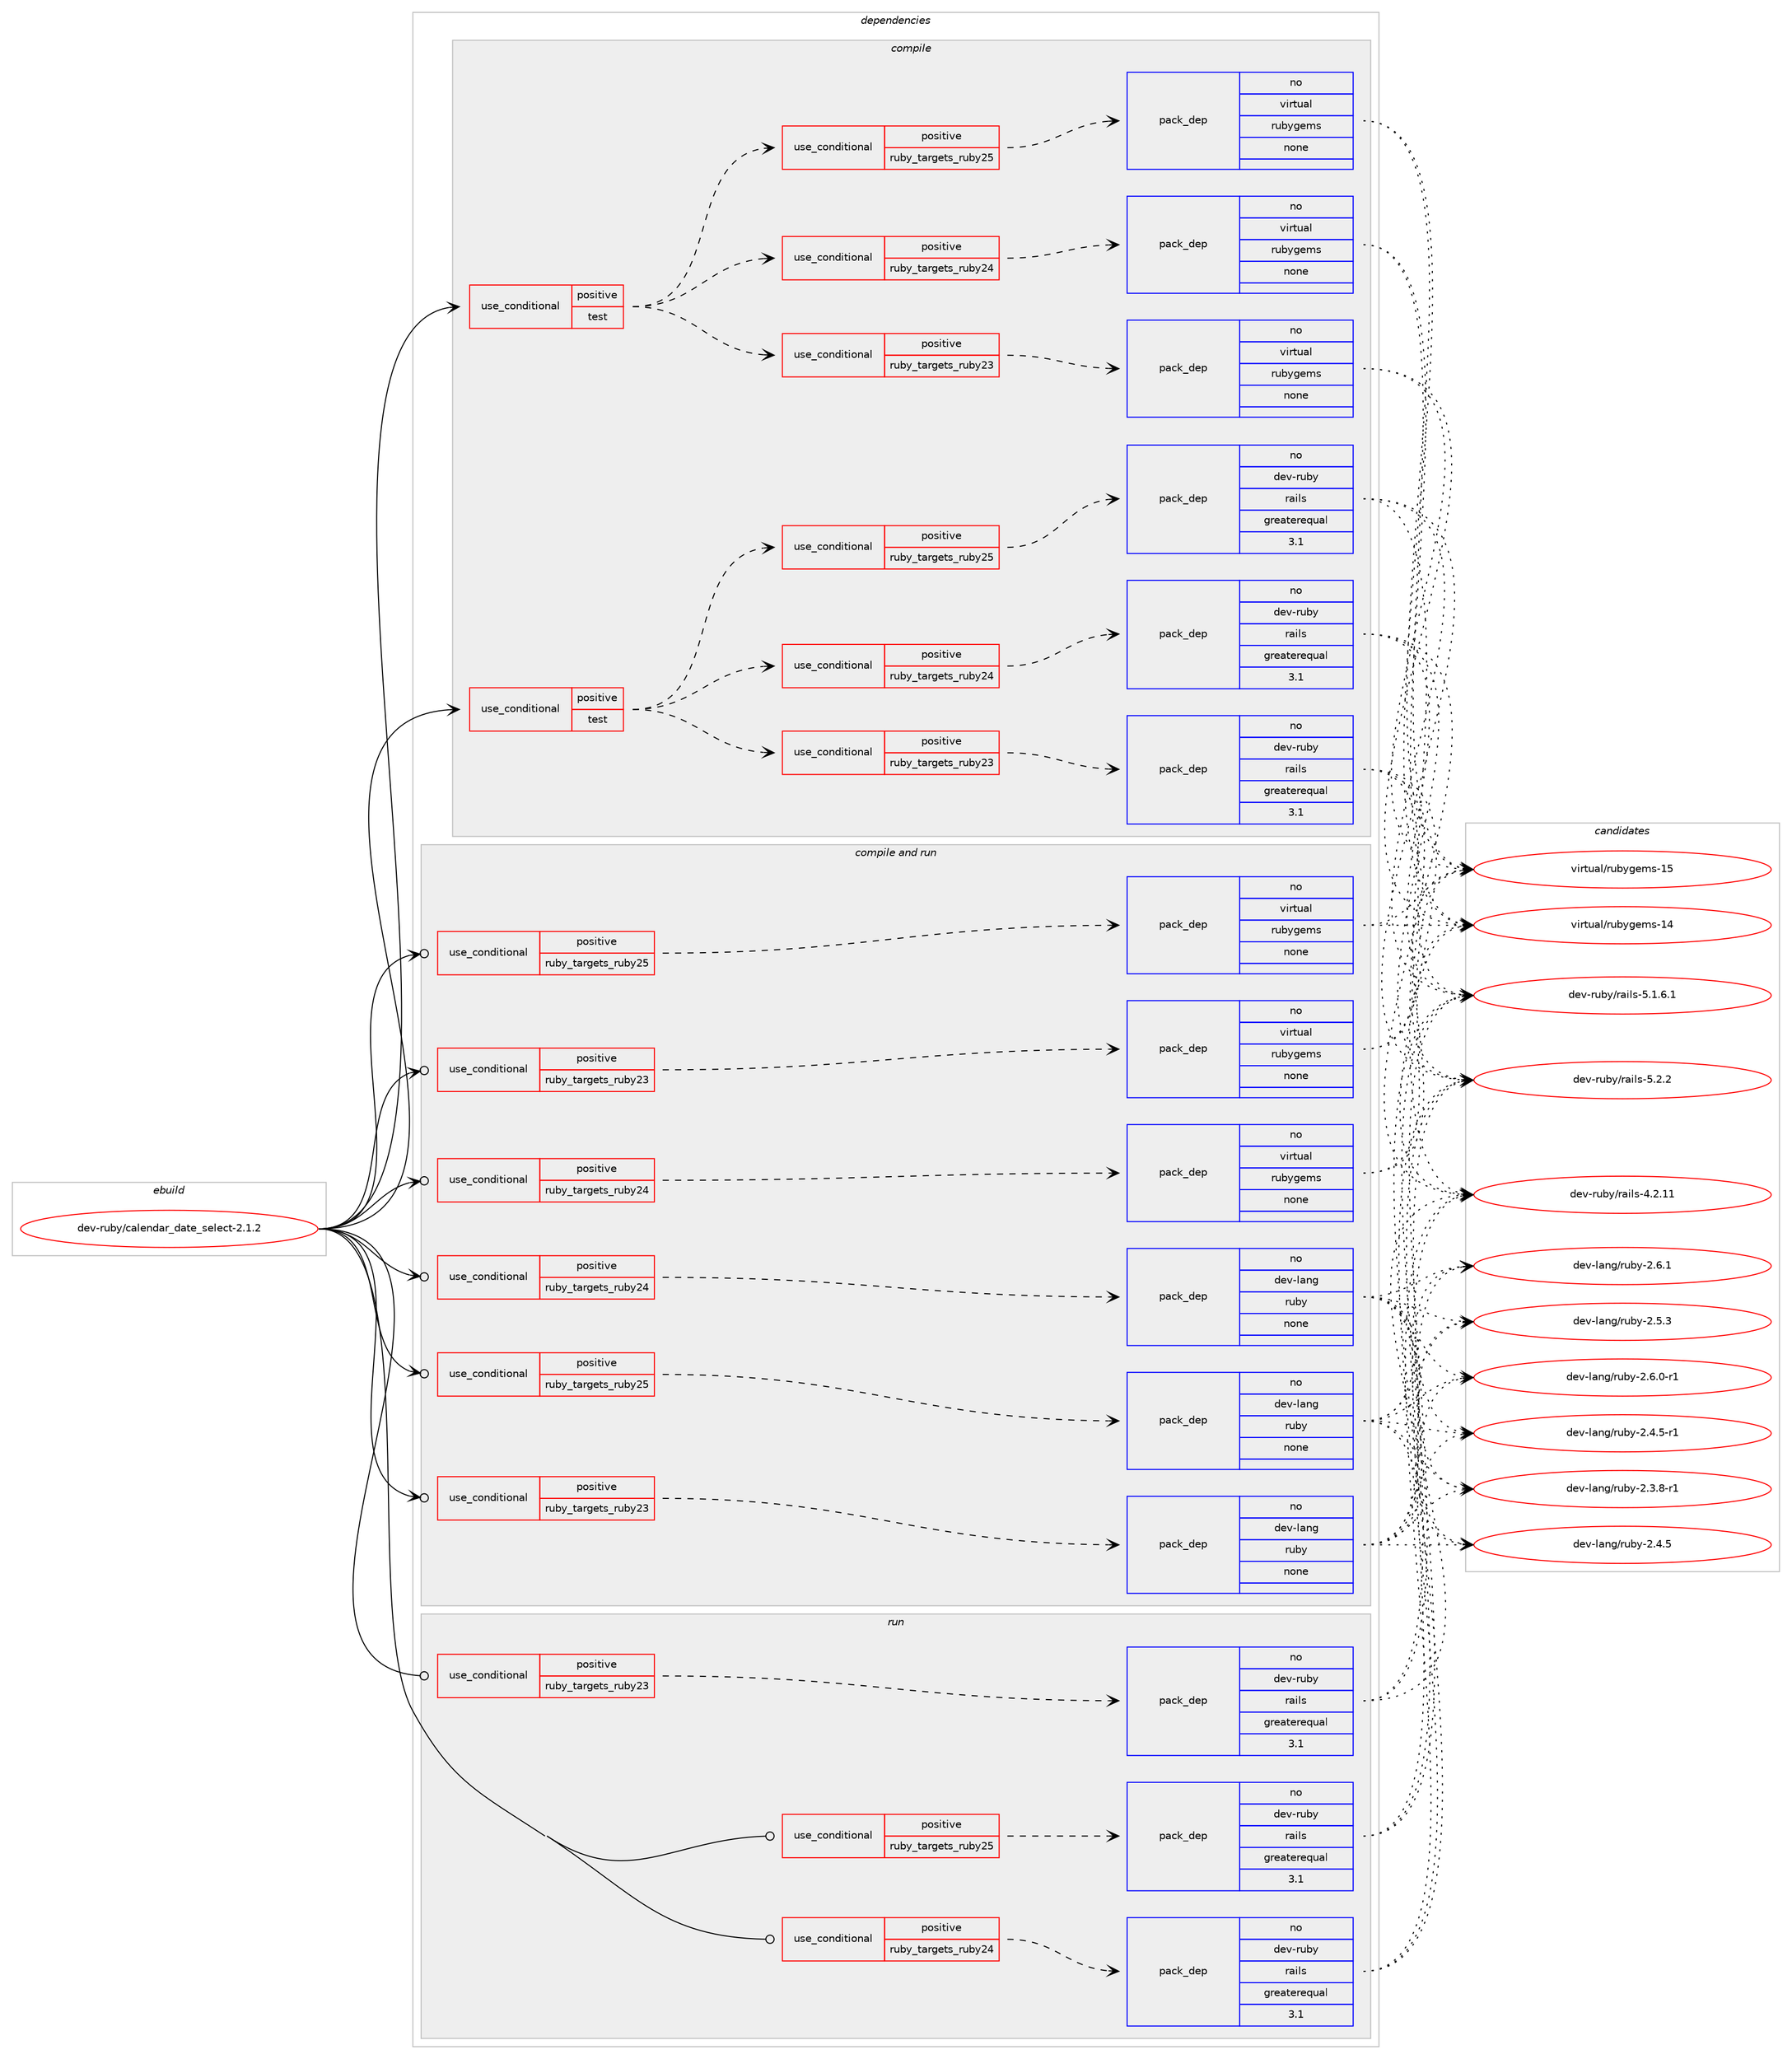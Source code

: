 digraph prolog {

# *************
# Graph options
# *************

newrank=true;
concentrate=true;
compound=true;
graph [rankdir=LR,fontname=Helvetica,fontsize=10,ranksep=1.5];#, ranksep=2.5, nodesep=0.2];
edge  [arrowhead=vee];
node  [fontname=Helvetica,fontsize=10];

# **********
# The ebuild
# **********

subgraph cluster_leftcol {
color=gray;
rank=same;
label=<<i>ebuild</i>>;
id [label="dev-ruby/calendar_date_select-2.1.2", color=red, width=4, href="../dev-ruby/calendar_date_select-2.1.2.svg"];
}

# ****************
# The dependencies
# ****************

subgraph cluster_midcol {
color=gray;
label=<<i>dependencies</i>>;
subgraph cluster_compile {
fillcolor="#eeeeee";
style=filled;
label=<<i>compile</i>>;
subgraph cond395634 {
dependency1485170 [label=<<TABLE BORDER="0" CELLBORDER="1" CELLSPACING="0" CELLPADDING="4"><TR><TD ROWSPAN="3" CELLPADDING="10">use_conditional</TD></TR><TR><TD>positive</TD></TR><TR><TD>test</TD></TR></TABLE>>, shape=none, color=red];
subgraph cond395635 {
dependency1485171 [label=<<TABLE BORDER="0" CELLBORDER="1" CELLSPACING="0" CELLPADDING="4"><TR><TD ROWSPAN="3" CELLPADDING="10">use_conditional</TD></TR><TR><TD>positive</TD></TR><TR><TD>ruby_targets_ruby23</TD></TR></TABLE>>, shape=none, color=red];
subgraph pack1066104 {
dependency1485172 [label=<<TABLE BORDER="0" CELLBORDER="1" CELLSPACING="0" CELLPADDING="4" WIDTH="220"><TR><TD ROWSPAN="6" CELLPADDING="30">pack_dep</TD></TR><TR><TD WIDTH="110">no</TD></TR><TR><TD>dev-ruby</TD></TR><TR><TD>rails</TD></TR><TR><TD>greaterequal</TD></TR><TR><TD>3.1</TD></TR></TABLE>>, shape=none, color=blue];
}
dependency1485171:e -> dependency1485172:w [weight=20,style="dashed",arrowhead="vee"];
}
dependency1485170:e -> dependency1485171:w [weight=20,style="dashed",arrowhead="vee"];
subgraph cond395636 {
dependency1485173 [label=<<TABLE BORDER="0" CELLBORDER="1" CELLSPACING="0" CELLPADDING="4"><TR><TD ROWSPAN="3" CELLPADDING="10">use_conditional</TD></TR><TR><TD>positive</TD></TR><TR><TD>ruby_targets_ruby24</TD></TR></TABLE>>, shape=none, color=red];
subgraph pack1066105 {
dependency1485174 [label=<<TABLE BORDER="0" CELLBORDER="1" CELLSPACING="0" CELLPADDING="4" WIDTH="220"><TR><TD ROWSPAN="6" CELLPADDING="30">pack_dep</TD></TR><TR><TD WIDTH="110">no</TD></TR><TR><TD>dev-ruby</TD></TR><TR><TD>rails</TD></TR><TR><TD>greaterequal</TD></TR><TR><TD>3.1</TD></TR></TABLE>>, shape=none, color=blue];
}
dependency1485173:e -> dependency1485174:w [weight=20,style="dashed",arrowhead="vee"];
}
dependency1485170:e -> dependency1485173:w [weight=20,style="dashed",arrowhead="vee"];
subgraph cond395637 {
dependency1485175 [label=<<TABLE BORDER="0" CELLBORDER="1" CELLSPACING="0" CELLPADDING="4"><TR><TD ROWSPAN="3" CELLPADDING="10">use_conditional</TD></TR><TR><TD>positive</TD></TR><TR><TD>ruby_targets_ruby25</TD></TR></TABLE>>, shape=none, color=red];
subgraph pack1066106 {
dependency1485176 [label=<<TABLE BORDER="0" CELLBORDER="1" CELLSPACING="0" CELLPADDING="4" WIDTH="220"><TR><TD ROWSPAN="6" CELLPADDING="30">pack_dep</TD></TR><TR><TD WIDTH="110">no</TD></TR><TR><TD>dev-ruby</TD></TR><TR><TD>rails</TD></TR><TR><TD>greaterequal</TD></TR><TR><TD>3.1</TD></TR></TABLE>>, shape=none, color=blue];
}
dependency1485175:e -> dependency1485176:w [weight=20,style="dashed",arrowhead="vee"];
}
dependency1485170:e -> dependency1485175:w [weight=20,style="dashed",arrowhead="vee"];
}
id:e -> dependency1485170:w [weight=20,style="solid",arrowhead="vee"];
subgraph cond395638 {
dependency1485177 [label=<<TABLE BORDER="0" CELLBORDER="1" CELLSPACING="0" CELLPADDING="4"><TR><TD ROWSPAN="3" CELLPADDING="10">use_conditional</TD></TR><TR><TD>positive</TD></TR><TR><TD>test</TD></TR></TABLE>>, shape=none, color=red];
subgraph cond395639 {
dependency1485178 [label=<<TABLE BORDER="0" CELLBORDER="1" CELLSPACING="0" CELLPADDING="4"><TR><TD ROWSPAN="3" CELLPADDING="10">use_conditional</TD></TR><TR><TD>positive</TD></TR><TR><TD>ruby_targets_ruby23</TD></TR></TABLE>>, shape=none, color=red];
subgraph pack1066107 {
dependency1485179 [label=<<TABLE BORDER="0" CELLBORDER="1" CELLSPACING="0" CELLPADDING="4" WIDTH="220"><TR><TD ROWSPAN="6" CELLPADDING="30">pack_dep</TD></TR><TR><TD WIDTH="110">no</TD></TR><TR><TD>virtual</TD></TR><TR><TD>rubygems</TD></TR><TR><TD>none</TD></TR><TR><TD></TD></TR></TABLE>>, shape=none, color=blue];
}
dependency1485178:e -> dependency1485179:w [weight=20,style="dashed",arrowhead="vee"];
}
dependency1485177:e -> dependency1485178:w [weight=20,style="dashed",arrowhead="vee"];
subgraph cond395640 {
dependency1485180 [label=<<TABLE BORDER="0" CELLBORDER="1" CELLSPACING="0" CELLPADDING="4"><TR><TD ROWSPAN="3" CELLPADDING="10">use_conditional</TD></TR><TR><TD>positive</TD></TR><TR><TD>ruby_targets_ruby24</TD></TR></TABLE>>, shape=none, color=red];
subgraph pack1066108 {
dependency1485181 [label=<<TABLE BORDER="0" CELLBORDER="1" CELLSPACING="0" CELLPADDING="4" WIDTH="220"><TR><TD ROWSPAN="6" CELLPADDING="30">pack_dep</TD></TR><TR><TD WIDTH="110">no</TD></TR><TR><TD>virtual</TD></TR><TR><TD>rubygems</TD></TR><TR><TD>none</TD></TR><TR><TD></TD></TR></TABLE>>, shape=none, color=blue];
}
dependency1485180:e -> dependency1485181:w [weight=20,style="dashed",arrowhead="vee"];
}
dependency1485177:e -> dependency1485180:w [weight=20,style="dashed",arrowhead="vee"];
subgraph cond395641 {
dependency1485182 [label=<<TABLE BORDER="0" CELLBORDER="1" CELLSPACING="0" CELLPADDING="4"><TR><TD ROWSPAN="3" CELLPADDING="10">use_conditional</TD></TR><TR><TD>positive</TD></TR><TR><TD>ruby_targets_ruby25</TD></TR></TABLE>>, shape=none, color=red];
subgraph pack1066109 {
dependency1485183 [label=<<TABLE BORDER="0" CELLBORDER="1" CELLSPACING="0" CELLPADDING="4" WIDTH="220"><TR><TD ROWSPAN="6" CELLPADDING="30">pack_dep</TD></TR><TR><TD WIDTH="110">no</TD></TR><TR><TD>virtual</TD></TR><TR><TD>rubygems</TD></TR><TR><TD>none</TD></TR><TR><TD></TD></TR></TABLE>>, shape=none, color=blue];
}
dependency1485182:e -> dependency1485183:w [weight=20,style="dashed",arrowhead="vee"];
}
dependency1485177:e -> dependency1485182:w [weight=20,style="dashed",arrowhead="vee"];
}
id:e -> dependency1485177:w [weight=20,style="solid",arrowhead="vee"];
}
subgraph cluster_compileandrun {
fillcolor="#eeeeee";
style=filled;
label=<<i>compile and run</i>>;
subgraph cond395642 {
dependency1485184 [label=<<TABLE BORDER="0" CELLBORDER="1" CELLSPACING="0" CELLPADDING="4"><TR><TD ROWSPAN="3" CELLPADDING="10">use_conditional</TD></TR><TR><TD>positive</TD></TR><TR><TD>ruby_targets_ruby23</TD></TR></TABLE>>, shape=none, color=red];
subgraph pack1066110 {
dependency1485185 [label=<<TABLE BORDER="0" CELLBORDER="1" CELLSPACING="0" CELLPADDING="4" WIDTH="220"><TR><TD ROWSPAN="6" CELLPADDING="30">pack_dep</TD></TR><TR><TD WIDTH="110">no</TD></TR><TR><TD>dev-lang</TD></TR><TR><TD>ruby</TD></TR><TR><TD>none</TD></TR><TR><TD></TD></TR></TABLE>>, shape=none, color=blue];
}
dependency1485184:e -> dependency1485185:w [weight=20,style="dashed",arrowhead="vee"];
}
id:e -> dependency1485184:w [weight=20,style="solid",arrowhead="odotvee"];
subgraph cond395643 {
dependency1485186 [label=<<TABLE BORDER="0" CELLBORDER="1" CELLSPACING="0" CELLPADDING="4"><TR><TD ROWSPAN="3" CELLPADDING="10">use_conditional</TD></TR><TR><TD>positive</TD></TR><TR><TD>ruby_targets_ruby23</TD></TR></TABLE>>, shape=none, color=red];
subgraph pack1066111 {
dependency1485187 [label=<<TABLE BORDER="0" CELLBORDER="1" CELLSPACING="0" CELLPADDING="4" WIDTH="220"><TR><TD ROWSPAN="6" CELLPADDING="30">pack_dep</TD></TR><TR><TD WIDTH="110">no</TD></TR><TR><TD>virtual</TD></TR><TR><TD>rubygems</TD></TR><TR><TD>none</TD></TR><TR><TD></TD></TR></TABLE>>, shape=none, color=blue];
}
dependency1485186:e -> dependency1485187:w [weight=20,style="dashed",arrowhead="vee"];
}
id:e -> dependency1485186:w [weight=20,style="solid",arrowhead="odotvee"];
subgraph cond395644 {
dependency1485188 [label=<<TABLE BORDER="0" CELLBORDER="1" CELLSPACING="0" CELLPADDING="4"><TR><TD ROWSPAN="3" CELLPADDING="10">use_conditional</TD></TR><TR><TD>positive</TD></TR><TR><TD>ruby_targets_ruby24</TD></TR></TABLE>>, shape=none, color=red];
subgraph pack1066112 {
dependency1485189 [label=<<TABLE BORDER="0" CELLBORDER="1" CELLSPACING="0" CELLPADDING="4" WIDTH="220"><TR><TD ROWSPAN="6" CELLPADDING="30">pack_dep</TD></TR><TR><TD WIDTH="110">no</TD></TR><TR><TD>dev-lang</TD></TR><TR><TD>ruby</TD></TR><TR><TD>none</TD></TR><TR><TD></TD></TR></TABLE>>, shape=none, color=blue];
}
dependency1485188:e -> dependency1485189:w [weight=20,style="dashed",arrowhead="vee"];
}
id:e -> dependency1485188:w [weight=20,style="solid",arrowhead="odotvee"];
subgraph cond395645 {
dependency1485190 [label=<<TABLE BORDER="0" CELLBORDER="1" CELLSPACING="0" CELLPADDING="4"><TR><TD ROWSPAN="3" CELLPADDING="10">use_conditional</TD></TR><TR><TD>positive</TD></TR><TR><TD>ruby_targets_ruby24</TD></TR></TABLE>>, shape=none, color=red];
subgraph pack1066113 {
dependency1485191 [label=<<TABLE BORDER="0" CELLBORDER="1" CELLSPACING="0" CELLPADDING="4" WIDTH="220"><TR><TD ROWSPAN="6" CELLPADDING="30">pack_dep</TD></TR><TR><TD WIDTH="110">no</TD></TR><TR><TD>virtual</TD></TR><TR><TD>rubygems</TD></TR><TR><TD>none</TD></TR><TR><TD></TD></TR></TABLE>>, shape=none, color=blue];
}
dependency1485190:e -> dependency1485191:w [weight=20,style="dashed",arrowhead="vee"];
}
id:e -> dependency1485190:w [weight=20,style="solid",arrowhead="odotvee"];
subgraph cond395646 {
dependency1485192 [label=<<TABLE BORDER="0" CELLBORDER="1" CELLSPACING="0" CELLPADDING="4"><TR><TD ROWSPAN="3" CELLPADDING="10">use_conditional</TD></TR><TR><TD>positive</TD></TR><TR><TD>ruby_targets_ruby25</TD></TR></TABLE>>, shape=none, color=red];
subgraph pack1066114 {
dependency1485193 [label=<<TABLE BORDER="0" CELLBORDER="1" CELLSPACING="0" CELLPADDING="4" WIDTH="220"><TR><TD ROWSPAN="6" CELLPADDING="30">pack_dep</TD></TR><TR><TD WIDTH="110">no</TD></TR><TR><TD>dev-lang</TD></TR><TR><TD>ruby</TD></TR><TR><TD>none</TD></TR><TR><TD></TD></TR></TABLE>>, shape=none, color=blue];
}
dependency1485192:e -> dependency1485193:w [weight=20,style="dashed",arrowhead="vee"];
}
id:e -> dependency1485192:w [weight=20,style="solid",arrowhead="odotvee"];
subgraph cond395647 {
dependency1485194 [label=<<TABLE BORDER="0" CELLBORDER="1" CELLSPACING="0" CELLPADDING="4"><TR><TD ROWSPAN="3" CELLPADDING="10">use_conditional</TD></TR><TR><TD>positive</TD></TR><TR><TD>ruby_targets_ruby25</TD></TR></TABLE>>, shape=none, color=red];
subgraph pack1066115 {
dependency1485195 [label=<<TABLE BORDER="0" CELLBORDER="1" CELLSPACING="0" CELLPADDING="4" WIDTH="220"><TR><TD ROWSPAN="6" CELLPADDING="30">pack_dep</TD></TR><TR><TD WIDTH="110">no</TD></TR><TR><TD>virtual</TD></TR><TR><TD>rubygems</TD></TR><TR><TD>none</TD></TR><TR><TD></TD></TR></TABLE>>, shape=none, color=blue];
}
dependency1485194:e -> dependency1485195:w [weight=20,style="dashed",arrowhead="vee"];
}
id:e -> dependency1485194:w [weight=20,style="solid",arrowhead="odotvee"];
}
subgraph cluster_run {
fillcolor="#eeeeee";
style=filled;
label=<<i>run</i>>;
subgraph cond395648 {
dependency1485196 [label=<<TABLE BORDER="0" CELLBORDER="1" CELLSPACING="0" CELLPADDING="4"><TR><TD ROWSPAN="3" CELLPADDING="10">use_conditional</TD></TR><TR><TD>positive</TD></TR><TR><TD>ruby_targets_ruby23</TD></TR></TABLE>>, shape=none, color=red];
subgraph pack1066116 {
dependency1485197 [label=<<TABLE BORDER="0" CELLBORDER="1" CELLSPACING="0" CELLPADDING="4" WIDTH="220"><TR><TD ROWSPAN="6" CELLPADDING="30">pack_dep</TD></TR><TR><TD WIDTH="110">no</TD></TR><TR><TD>dev-ruby</TD></TR><TR><TD>rails</TD></TR><TR><TD>greaterequal</TD></TR><TR><TD>3.1</TD></TR></TABLE>>, shape=none, color=blue];
}
dependency1485196:e -> dependency1485197:w [weight=20,style="dashed",arrowhead="vee"];
}
id:e -> dependency1485196:w [weight=20,style="solid",arrowhead="odot"];
subgraph cond395649 {
dependency1485198 [label=<<TABLE BORDER="0" CELLBORDER="1" CELLSPACING="0" CELLPADDING="4"><TR><TD ROWSPAN="3" CELLPADDING="10">use_conditional</TD></TR><TR><TD>positive</TD></TR><TR><TD>ruby_targets_ruby24</TD></TR></TABLE>>, shape=none, color=red];
subgraph pack1066117 {
dependency1485199 [label=<<TABLE BORDER="0" CELLBORDER="1" CELLSPACING="0" CELLPADDING="4" WIDTH="220"><TR><TD ROWSPAN="6" CELLPADDING="30">pack_dep</TD></TR><TR><TD WIDTH="110">no</TD></TR><TR><TD>dev-ruby</TD></TR><TR><TD>rails</TD></TR><TR><TD>greaterequal</TD></TR><TR><TD>3.1</TD></TR></TABLE>>, shape=none, color=blue];
}
dependency1485198:e -> dependency1485199:w [weight=20,style="dashed",arrowhead="vee"];
}
id:e -> dependency1485198:w [weight=20,style="solid",arrowhead="odot"];
subgraph cond395650 {
dependency1485200 [label=<<TABLE BORDER="0" CELLBORDER="1" CELLSPACING="0" CELLPADDING="4"><TR><TD ROWSPAN="3" CELLPADDING="10">use_conditional</TD></TR><TR><TD>positive</TD></TR><TR><TD>ruby_targets_ruby25</TD></TR></TABLE>>, shape=none, color=red];
subgraph pack1066118 {
dependency1485201 [label=<<TABLE BORDER="0" CELLBORDER="1" CELLSPACING="0" CELLPADDING="4" WIDTH="220"><TR><TD ROWSPAN="6" CELLPADDING="30">pack_dep</TD></TR><TR><TD WIDTH="110">no</TD></TR><TR><TD>dev-ruby</TD></TR><TR><TD>rails</TD></TR><TR><TD>greaterequal</TD></TR><TR><TD>3.1</TD></TR></TABLE>>, shape=none, color=blue];
}
dependency1485200:e -> dependency1485201:w [weight=20,style="dashed",arrowhead="vee"];
}
id:e -> dependency1485200:w [weight=20,style="solid",arrowhead="odot"];
}
}

# **************
# The candidates
# **************

subgraph cluster_choices {
rank=same;
color=gray;
label=<<i>candidates</i>>;

subgraph choice1066104 {
color=black;
nodesep=1;
choice1001011184511411798121471149710510811545524650464949 [label="dev-ruby/rails-4.2.11", color=red, width=4,href="../dev-ruby/rails-4.2.11.svg"];
choice100101118451141179812147114971051081154553464946544649 [label="dev-ruby/rails-5.1.6.1", color=red, width=4,href="../dev-ruby/rails-5.1.6.1.svg"];
choice10010111845114117981214711497105108115455346504650 [label="dev-ruby/rails-5.2.2", color=red, width=4,href="../dev-ruby/rails-5.2.2.svg"];
dependency1485172:e -> choice1001011184511411798121471149710510811545524650464949:w [style=dotted,weight="100"];
dependency1485172:e -> choice100101118451141179812147114971051081154553464946544649:w [style=dotted,weight="100"];
dependency1485172:e -> choice10010111845114117981214711497105108115455346504650:w [style=dotted,weight="100"];
}
subgraph choice1066105 {
color=black;
nodesep=1;
choice1001011184511411798121471149710510811545524650464949 [label="dev-ruby/rails-4.2.11", color=red, width=4,href="../dev-ruby/rails-4.2.11.svg"];
choice100101118451141179812147114971051081154553464946544649 [label="dev-ruby/rails-5.1.6.1", color=red, width=4,href="../dev-ruby/rails-5.1.6.1.svg"];
choice10010111845114117981214711497105108115455346504650 [label="dev-ruby/rails-5.2.2", color=red, width=4,href="../dev-ruby/rails-5.2.2.svg"];
dependency1485174:e -> choice1001011184511411798121471149710510811545524650464949:w [style=dotted,weight="100"];
dependency1485174:e -> choice100101118451141179812147114971051081154553464946544649:w [style=dotted,weight="100"];
dependency1485174:e -> choice10010111845114117981214711497105108115455346504650:w [style=dotted,weight="100"];
}
subgraph choice1066106 {
color=black;
nodesep=1;
choice1001011184511411798121471149710510811545524650464949 [label="dev-ruby/rails-4.2.11", color=red, width=4,href="../dev-ruby/rails-4.2.11.svg"];
choice100101118451141179812147114971051081154553464946544649 [label="dev-ruby/rails-5.1.6.1", color=red, width=4,href="../dev-ruby/rails-5.1.6.1.svg"];
choice10010111845114117981214711497105108115455346504650 [label="dev-ruby/rails-5.2.2", color=red, width=4,href="../dev-ruby/rails-5.2.2.svg"];
dependency1485176:e -> choice1001011184511411798121471149710510811545524650464949:w [style=dotted,weight="100"];
dependency1485176:e -> choice100101118451141179812147114971051081154553464946544649:w [style=dotted,weight="100"];
dependency1485176:e -> choice10010111845114117981214711497105108115455346504650:w [style=dotted,weight="100"];
}
subgraph choice1066107 {
color=black;
nodesep=1;
choice118105114116117971084711411798121103101109115454952 [label="virtual/rubygems-14", color=red, width=4,href="../virtual/rubygems-14.svg"];
choice118105114116117971084711411798121103101109115454953 [label="virtual/rubygems-15", color=red, width=4,href="../virtual/rubygems-15.svg"];
dependency1485179:e -> choice118105114116117971084711411798121103101109115454952:w [style=dotted,weight="100"];
dependency1485179:e -> choice118105114116117971084711411798121103101109115454953:w [style=dotted,weight="100"];
}
subgraph choice1066108 {
color=black;
nodesep=1;
choice118105114116117971084711411798121103101109115454952 [label="virtual/rubygems-14", color=red, width=4,href="../virtual/rubygems-14.svg"];
choice118105114116117971084711411798121103101109115454953 [label="virtual/rubygems-15", color=red, width=4,href="../virtual/rubygems-15.svg"];
dependency1485181:e -> choice118105114116117971084711411798121103101109115454952:w [style=dotted,weight="100"];
dependency1485181:e -> choice118105114116117971084711411798121103101109115454953:w [style=dotted,weight="100"];
}
subgraph choice1066109 {
color=black;
nodesep=1;
choice118105114116117971084711411798121103101109115454952 [label="virtual/rubygems-14", color=red, width=4,href="../virtual/rubygems-14.svg"];
choice118105114116117971084711411798121103101109115454953 [label="virtual/rubygems-15", color=red, width=4,href="../virtual/rubygems-15.svg"];
dependency1485183:e -> choice118105114116117971084711411798121103101109115454952:w [style=dotted,weight="100"];
dependency1485183:e -> choice118105114116117971084711411798121103101109115454953:w [style=dotted,weight="100"];
}
subgraph choice1066110 {
color=black;
nodesep=1;
choice100101118451089711010347114117981214550465146564511449 [label="dev-lang/ruby-2.3.8-r1", color=red, width=4,href="../dev-lang/ruby-2.3.8-r1.svg"];
choice10010111845108971101034711411798121455046524653 [label="dev-lang/ruby-2.4.5", color=red, width=4,href="../dev-lang/ruby-2.4.5.svg"];
choice100101118451089711010347114117981214550465246534511449 [label="dev-lang/ruby-2.4.5-r1", color=red, width=4,href="../dev-lang/ruby-2.4.5-r1.svg"];
choice10010111845108971101034711411798121455046534651 [label="dev-lang/ruby-2.5.3", color=red, width=4,href="../dev-lang/ruby-2.5.3.svg"];
choice100101118451089711010347114117981214550465446484511449 [label="dev-lang/ruby-2.6.0-r1", color=red, width=4,href="../dev-lang/ruby-2.6.0-r1.svg"];
choice10010111845108971101034711411798121455046544649 [label="dev-lang/ruby-2.6.1", color=red, width=4,href="../dev-lang/ruby-2.6.1.svg"];
dependency1485185:e -> choice100101118451089711010347114117981214550465146564511449:w [style=dotted,weight="100"];
dependency1485185:e -> choice10010111845108971101034711411798121455046524653:w [style=dotted,weight="100"];
dependency1485185:e -> choice100101118451089711010347114117981214550465246534511449:w [style=dotted,weight="100"];
dependency1485185:e -> choice10010111845108971101034711411798121455046534651:w [style=dotted,weight="100"];
dependency1485185:e -> choice100101118451089711010347114117981214550465446484511449:w [style=dotted,weight="100"];
dependency1485185:e -> choice10010111845108971101034711411798121455046544649:w [style=dotted,weight="100"];
}
subgraph choice1066111 {
color=black;
nodesep=1;
choice118105114116117971084711411798121103101109115454952 [label="virtual/rubygems-14", color=red, width=4,href="../virtual/rubygems-14.svg"];
choice118105114116117971084711411798121103101109115454953 [label="virtual/rubygems-15", color=red, width=4,href="../virtual/rubygems-15.svg"];
dependency1485187:e -> choice118105114116117971084711411798121103101109115454952:w [style=dotted,weight="100"];
dependency1485187:e -> choice118105114116117971084711411798121103101109115454953:w [style=dotted,weight="100"];
}
subgraph choice1066112 {
color=black;
nodesep=1;
choice100101118451089711010347114117981214550465146564511449 [label="dev-lang/ruby-2.3.8-r1", color=red, width=4,href="../dev-lang/ruby-2.3.8-r1.svg"];
choice10010111845108971101034711411798121455046524653 [label="dev-lang/ruby-2.4.5", color=red, width=4,href="../dev-lang/ruby-2.4.5.svg"];
choice100101118451089711010347114117981214550465246534511449 [label="dev-lang/ruby-2.4.5-r1", color=red, width=4,href="../dev-lang/ruby-2.4.5-r1.svg"];
choice10010111845108971101034711411798121455046534651 [label="dev-lang/ruby-2.5.3", color=red, width=4,href="../dev-lang/ruby-2.5.3.svg"];
choice100101118451089711010347114117981214550465446484511449 [label="dev-lang/ruby-2.6.0-r1", color=red, width=4,href="../dev-lang/ruby-2.6.0-r1.svg"];
choice10010111845108971101034711411798121455046544649 [label="dev-lang/ruby-2.6.1", color=red, width=4,href="../dev-lang/ruby-2.6.1.svg"];
dependency1485189:e -> choice100101118451089711010347114117981214550465146564511449:w [style=dotted,weight="100"];
dependency1485189:e -> choice10010111845108971101034711411798121455046524653:w [style=dotted,weight="100"];
dependency1485189:e -> choice100101118451089711010347114117981214550465246534511449:w [style=dotted,weight="100"];
dependency1485189:e -> choice10010111845108971101034711411798121455046534651:w [style=dotted,weight="100"];
dependency1485189:e -> choice100101118451089711010347114117981214550465446484511449:w [style=dotted,weight="100"];
dependency1485189:e -> choice10010111845108971101034711411798121455046544649:w [style=dotted,weight="100"];
}
subgraph choice1066113 {
color=black;
nodesep=1;
choice118105114116117971084711411798121103101109115454952 [label="virtual/rubygems-14", color=red, width=4,href="../virtual/rubygems-14.svg"];
choice118105114116117971084711411798121103101109115454953 [label="virtual/rubygems-15", color=red, width=4,href="../virtual/rubygems-15.svg"];
dependency1485191:e -> choice118105114116117971084711411798121103101109115454952:w [style=dotted,weight="100"];
dependency1485191:e -> choice118105114116117971084711411798121103101109115454953:w [style=dotted,weight="100"];
}
subgraph choice1066114 {
color=black;
nodesep=1;
choice100101118451089711010347114117981214550465146564511449 [label="dev-lang/ruby-2.3.8-r1", color=red, width=4,href="../dev-lang/ruby-2.3.8-r1.svg"];
choice10010111845108971101034711411798121455046524653 [label="dev-lang/ruby-2.4.5", color=red, width=4,href="../dev-lang/ruby-2.4.5.svg"];
choice100101118451089711010347114117981214550465246534511449 [label="dev-lang/ruby-2.4.5-r1", color=red, width=4,href="../dev-lang/ruby-2.4.5-r1.svg"];
choice10010111845108971101034711411798121455046534651 [label="dev-lang/ruby-2.5.3", color=red, width=4,href="../dev-lang/ruby-2.5.3.svg"];
choice100101118451089711010347114117981214550465446484511449 [label="dev-lang/ruby-2.6.0-r1", color=red, width=4,href="../dev-lang/ruby-2.6.0-r1.svg"];
choice10010111845108971101034711411798121455046544649 [label="dev-lang/ruby-2.6.1", color=red, width=4,href="../dev-lang/ruby-2.6.1.svg"];
dependency1485193:e -> choice100101118451089711010347114117981214550465146564511449:w [style=dotted,weight="100"];
dependency1485193:e -> choice10010111845108971101034711411798121455046524653:w [style=dotted,weight="100"];
dependency1485193:e -> choice100101118451089711010347114117981214550465246534511449:w [style=dotted,weight="100"];
dependency1485193:e -> choice10010111845108971101034711411798121455046534651:w [style=dotted,weight="100"];
dependency1485193:e -> choice100101118451089711010347114117981214550465446484511449:w [style=dotted,weight="100"];
dependency1485193:e -> choice10010111845108971101034711411798121455046544649:w [style=dotted,weight="100"];
}
subgraph choice1066115 {
color=black;
nodesep=1;
choice118105114116117971084711411798121103101109115454952 [label="virtual/rubygems-14", color=red, width=4,href="../virtual/rubygems-14.svg"];
choice118105114116117971084711411798121103101109115454953 [label="virtual/rubygems-15", color=red, width=4,href="../virtual/rubygems-15.svg"];
dependency1485195:e -> choice118105114116117971084711411798121103101109115454952:w [style=dotted,weight="100"];
dependency1485195:e -> choice118105114116117971084711411798121103101109115454953:w [style=dotted,weight="100"];
}
subgraph choice1066116 {
color=black;
nodesep=1;
choice1001011184511411798121471149710510811545524650464949 [label="dev-ruby/rails-4.2.11", color=red, width=4,href="../dev-ruby/rails-4.2.11.svg"];
choice100101118451141179812147114971051081154553464946544649 [label="dev-ruby/rails-5.1.6.1", color=red, width=4,href="../dev-ruby/rails-5.1.6.1.svg"];
choice10010111845114117981214711497105108115455346504650 [label="dev-ruby/rails-5.2.2", color=red, width=4,href="../dev-ruby/rails-5.2.2.svg"];
dependency1485197:e -> choice1001011184511411798121471149710510811545524650464949:w [style=dotted,weight="100"];
dependency1485197:e -> choice100101118451141179812147114971051081154553464946544649:w [style=dotted,weight="100"];
dependency1485197:e -> choice10010111845114117981214711497105108115455346504650:w [style=dotted,weight="100"];
}
subgraph choice1066117 {
color=black;
nodesep=1;
choice1001011184511411798121471149710510811545524650464949 [label="dev-ruby/rails-4.2.11", color=red, width=4,href="../dev-ruby/rails-4.2.11.svg"];
choice100101118451141179812147114971051081154553464946544649 [label="dev-ruby/rails-5.1.6.1", color=red, width=4,href="../dev-ruby/rails-5.1.6.1.svg"];
choice10010111845114117981214711497105108115455346504650 [label="dev-ruby/rails-5.2.2", color=red, width=4,href="../dev-ruby/rails-5.2.2.svg"];
dependency1485199:e -> choice1001011184511411798121471149710510811545524650464949:w [style=dotted,weight="100"];
dependency1485199:e -> choice100101118451141179812147114971051081154553464946544649:w [style=dotted,weight="100"];
dependency1485199:e -> choice10010111845114117981214711497105108115455346504650:w [style=dotted,weight="100"];
}
subgraph choice1066118 {
color=black;
nodesep=1;
choice1001011184511411798121471149710510811545524650464949 [label="dev-ruby/rails-4.2.11", color=red, width=4,href="../dev-ruby/rails-4.2.11.svg"];
choice100101118451141179812147114971051081154553464946544649 [label="dev-ruby/rails-5.1.6.1", color=red, width=4,href="../dev-ruby/rails-5.1.6.1.svg"];
choice10010111845114117981214711497105108115455346504650 [label="dev-ruby/rails-5.2.2", color=red, width=4,href="../dev-ruby/rails-5.2.2.svg"];
dependency1485201:e -> choice1001011184511411798121471149710510811545524650464949:w [style=dotted,weight="100"];
dependency1485201:e -> choice100101118451141179812147114971051081154553464946544649:w [style=dotted,weight="100"];
dependency1485201:e -> choice10010111845114117981214711497105108115455346504650:w [style=dotted,weight="100"];
}
}

}
